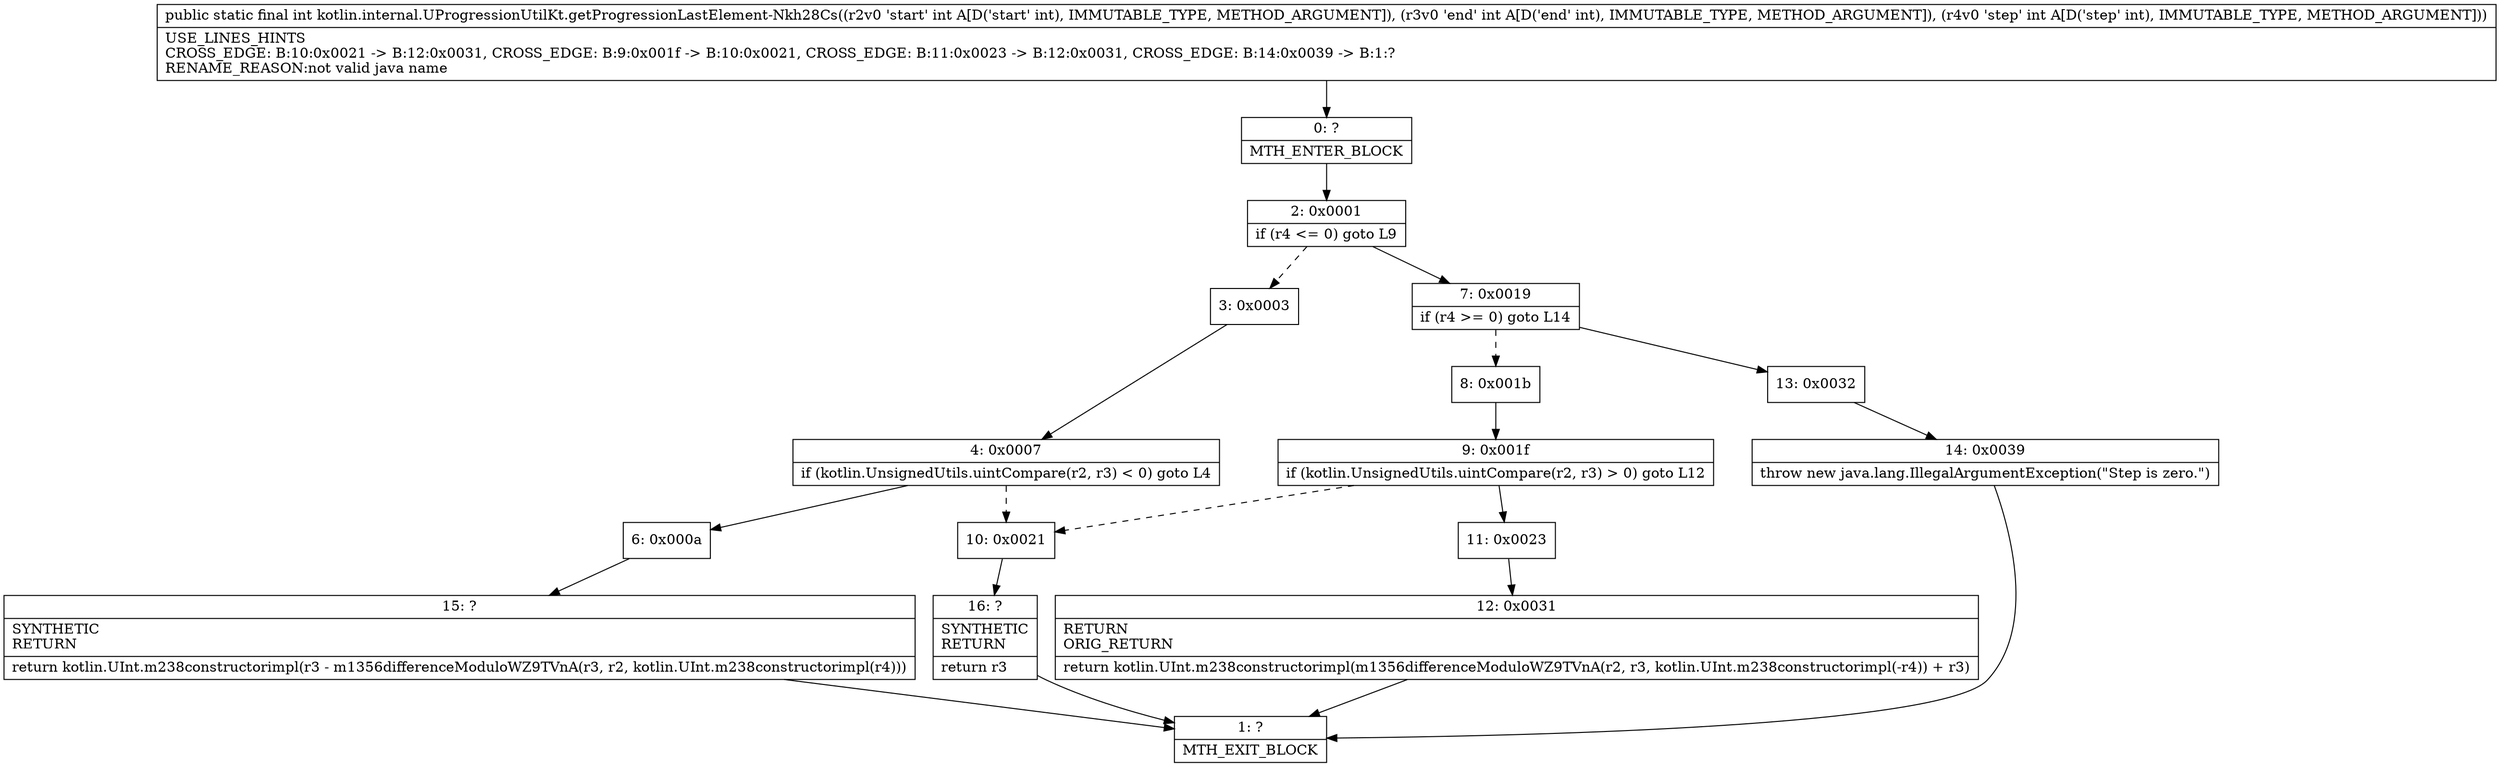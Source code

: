 digraph "CFG forkotlin.internal.UProgressionUtilKt.getProgressionLastElement\-Nkh28Cs(III)I" {
Node_0 [shape=record,label="{0\:\ ?|MTH_ENTER_BLOCK\l}"];
Node_2 [shape=record,label="{2\:\ 0x0001|if (r4 \<= 0) goto L9\l}"];
Node_3 [shape=record,label="{3\:\ 0x0003}"];
Node_4 [shape=record,label="{4\:\ 0x0007|if (kotlin.UnsignedUtils.uintCompare(r2, r3) \< 0) goto L4\l}"];
Node_6 [shape=record,label="{6\:\ 0x000a}"];
Node_15 [shape=record,label="{15\:\ ?|SYNTHETIC\lRETURN\l|return kotlin.UInt.m238constructorimpl(r3 \- m1356differenceModuloWZ9TVnA(r3, r2, kotlin.UInt.m238constructorimpl(r4)))\l}"];
Node_1 [shape=record,label="{1\:\ ?|MTH_EXIT_BLOCK\l}"];
Node_10 [shape=record,label="{10\:\ 0x0021}"];
Node_16 [shape=record,label="{16\:\ ?|SYNTHETIC\lRETURN\l|return r3\l}"];
Node_7 [shape=record,label="{7\:\ 0x0019|if (r4 \>= 0) goto L14\l}"];
Node_8 [shape=record,label="{8\:\ 0x001b}"];
Node_9 [shape=record,label="{9\:\ 0x001f|if (kotlin.UnsignedUtils.uintCompare(r2, r3) \> 0) goto L12\l}"];
Node_11 [shape=record,label="{11\:\ 0x0023}"];
Node_12 [shape=record,label="{12\:\ 0x0031|RETURN\lORIG_RETURN\l|return kotlin.UInt.m238constructorimpl(m1356differenceModuloWZ9TVnA(r2, r3, kotlin.UInt.m238constructorimpl(\-r4)) + r3)\l}"];
Node_13 [shape=record,label="{13\:\ 0x0032}"];
Node_14 [shape=record,label="{14\:\ 0x0039|throw new java.lang.IllegalArgumentException(\"Step is zero.\")\l}"];
MethodNode[shape=record,label="{public static final int kotlin.internal.UProgressionUtilKt.getProgressionLastElement\-Nkh28Cs((r2v0 'start' int A[D('start' int), IMMUTABLE_TYPE, METHOD_ARGUMENT]), (r3v0 'end' int A[D('end' int), IMMUTABLE_TYPE, METHOD_ARGUMENT]), (r4v0 'step' int A[D('step' int), IMMUTABLE_TYPE, METHOD_ARGUMENT]))  | USE_LINES_HINTS\lCROSS_EDGE: B:10:0x0021 \-\> B:12:0x0031, CROSS_EDGE: B:9:0x001f \-\> B:10:0x0021, CROSS_EDGE: B:11:0x0023 \-\> B:12:0x0031, CROSS_EDGE: B:14:0x0039 \-\> B:1:?\lRENAME_REASON:not valid java name\l}"];
MethodNode -> Node_0;Node_0 -> Node_2;
Node_2 -> Node_3[style=dashed];
Node_2 -> Node_7;
Node_3 -> Node_4;
Node_4 -> Node_6;
Node_4 -> Node_10[style=dashed];
Node_6 -> Node_15;
Node_15 -> Node_1;
Node_10 -> Node_16;
Node_16 -> Node_1;
Node_7 -> Node_8[style=dashed];
Node_7 -> Node_13;
Node_8 -> Node_9;
Node_9 -> Node_10[style=dashed];
Node_9 -> Node_11;
Node_11 -> Node_12;
Node_12 -> Node_1;
Node_13 -> Node_14;
Node_14 -> Node_1;
}

